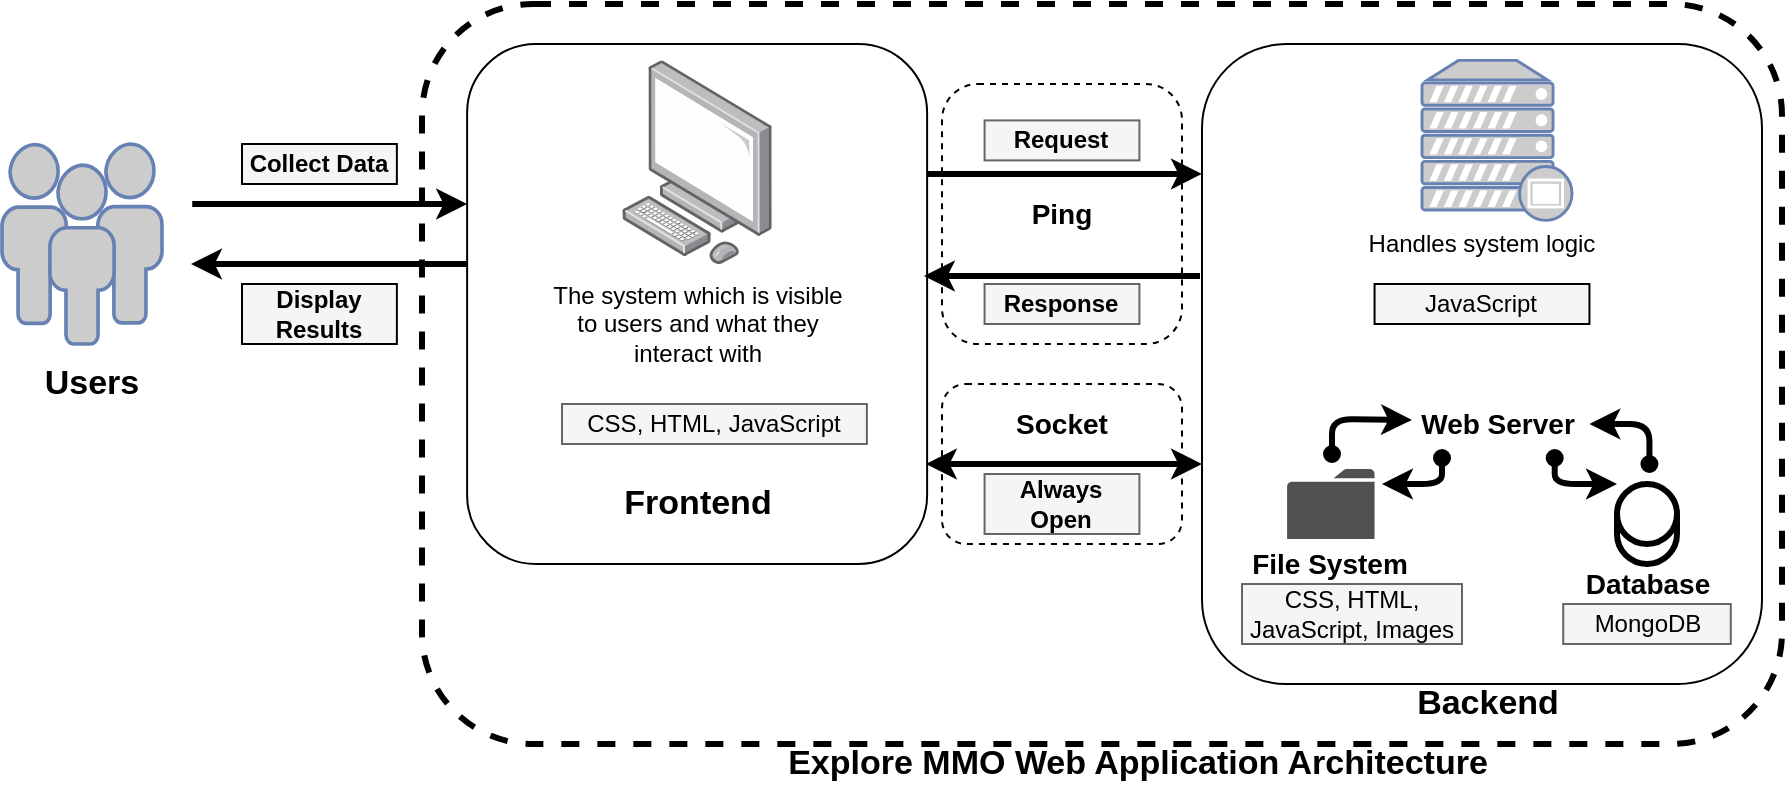 <mxfile version="14.4.4" type="device"><diagram id="ItHhkQEa6V6sUUSv9jBF" name="Page-1"><mxGraphModel dx="2037" dy="2222" grid="1" gridSize="10" guides="1" tooltips="1" connect="1" arrows="1" fold="1" page="1" pageScale="1" pageWidth="827" pageHeight="1169" math="0" shadow="0"><root><mxCell id="0"/><mxCell id="1" parent="0"/><mxCell id="_x6RULnydknL4hnsxrAD-12" value="" style="rounded=1;whiteSpace=wrap;html=1;strokeWidth=3;dashed=1;" vertex="1" parent="1"><mxGeometry x="220" width="680" height="370" as="geometry"/></mxCell><mxCell id="_x6RULnydknL4hnsxrAD-61" value="" style="rounded=1;whiteSpace=wrap;html=1;strokeWidth=1;dashed=1;" vertex="1" parent="1"><mxGeometry x="480" y="190" width="120" height="80" as="geometry"/></mxCell><mxCell id="_x6RULnydknL4hnsxrAD-63" value="&lt;b&gt;&lt;font style=&quot;font-size: 14px&quot;&gt;Ping&lt;/font&gt;&lt;/b&gt;" style="rounded=1;whiteSpace=wrap;html=1;strokeWidth=1;dashed=1;" vertex="1" parent="1"><mxGeometry x="480" y="40" width="120" height="130" as="geometry"/></mxCell><mxCell id="_x6RULnydknL4hnsxrAD-4" value="" style="rounded=1;whiteSpace=wrap;html=1;" vertex="1" parent="1"><mxGeometry x="610" y="20" width="280" height="320" as="geometry"/></mxCell><mxCell id="_x6RULnydknL4hnsxrAD-3" value="" style="rounded=1;whiteSpace=wrap;html=1;" vertex="1" parent="1"><mxGeometry x="242.56" y="20" width="230" height="260" as="geometry"/></mxCell><mxCell id="_x6RULnydknL4hnsxrAD-1" value="" style="fontColor=#0066CC;verticalAlign=top;verticalLabelPosition=bottom;labelPosition=center;align=center;html=1;outlineConnect=0;fillColor=#CCCCCC;strokeColor=#6881B3;gradientColor=none;gradientDirection=north;strokeWidth=2;shape=mxgraph.networks.proxy_server;" vertex="1" parent="1"><mxGeometry x="720" y="28.2" width="75" height="80" as="geometry"/></mxCell><mxCell id="_x6RULnydknL4hnsxrAD-2" value="" style="points=[];aspect=fixed;html=1;align=center;shadow=0;dashed=0;image;image=img/lib/allied_telesis/computer_and_terminals/Personal_Computer.svg;" vertex="1" parent="1"><mxGeometry x="320" y="28.2" width="75.11" height="101.8" as="geometry"/></mxCell><mxCell id="_x6RULnydknL4hnsxrAD-5" value="&lt;b&gt;&lt;font style=&quot;font-size: 17px&quot;&gt;Frontend&lt;/font&gt;&lt;/b&gt;" style="text;html=1;strokeColor=none;fillColor=none;align=center;verticalAlign=middle;whiteSpace=wrap;rounded=0;strokeWidth=3;" vertex="1" parent="1"><mxGeometry x="337.56" y="240" width="40" height="20" as="geometry"/></mxCell><mxCell id="_x6RULnydknL4hnsxrAD-6" value="&lt;span style=&quot;font-size: 17px&quot;&gt;&lt;b&gt;Backend&lt;/b&gt;&lt;/span&gt;" style="text;html=1;strokeColor=none;fillColor=none;align=center;verticalAlign=middle;whiteSpace=wrap;rounded=0;strokeWidth=3;" vertex="1" parent="1"><mxGeometry x="732.5" y="340" width="40" height="20" as="geometry"/></mxCell><mxCell id="_x6RULnydknL4hnsxrAD-7" value="" style="endArrow=classic;html=1;entryX=0;entryY=0.203;entryDx=0;entryDy=0;exitX=1;exitY=0.25;exitDx=0;exitDy=0;entryPerimeter=0;strokeWidth=3;" edge="1" parent="1" source="_x6RULnydknL4hnsxrAD-3" target="_x6RULnydknL4hnsxrAD-4"><mxGeometry width="50" height="50" relative="1" as="geometry"><mxPoint x="460" y="250" as="sourcePoint"/><mxPoint x="510" y="200" as="targetPoint"/></mxGeometry></mxCell><mxCell id="_x6RULnydknL4hnsxrAD-8" value="" style="endArrow=classic;html=1;entryX=0.993;entryY=0.446;entryDx=0;entryDy=0;entryPerimeter=0;rounded=1;strokeWidth=3;" edge="1" parent="1" target="_x6RULnydknL4hnsxrAD-3"><mxGeometry width="50" height="50" relative="1" as="geometry"><mxPoint x="609" y="136" as="sourcePoint"/><mxPoint x="510" y="200" as="targetPoint"/></mxGeometry></mxCell><mxCell id="_x6RULnydknL4hnsxrAD-9" value="The system which is visible to users and what they interact with" style="text;html=1;strokeColor=none;fillColor=none;align=center;verticalAlign=middle;whiteSpace=wrap;rounded=0;" vertex="1" parent="1"><mxGeometry x="282.56" y="140" width="150" height="40" as="geometry"/></mxCell><mxCell id="_x6RULnydknL4hnsxrAD-10" value="&lt;font color=&quot;#000000&quot;&gt;CSS, HTML, JavaScript&lt;/font&gt;" style="text;html=1;align=center;verticalAlign=middle;whiteSpace=wrap;rounded=0;fillColor=#f5f5f5;strokeColor=#666666;fontColor=#333333;" vertex="1" parent="1"><mxGeometry x="290" y="200" width="152.44" height="20" as="geometry"/></mxCell><mxCell id="_x6RULnydknL4hnsxrAD-11" value="" style="fontColor=#0066CC;verticalAlign=top;verticalLabelPosition=bottom;labelPosition=center;align=center;html=1;outlineConnect=0;fillColor=#CCCCCC;strokeColor=#6881B3;gradientColor=none;gradientDirection=north;strokeWidth=2;shape=mxgraph.networks.users;" vertex="1" parent="1"><mxGeometry x="10" y="70" width="80" height="100" as="geometry"/></mxCell><mxCell id="_x6RULnydknL4hnsxrAD-13" value="&lt;span style=&quot;font-size: 17px&quot;&gt;&lt;b&gt;Explore MMO Web Application Architecture&lt;/b&gt;&lt;/span&gt;" style="text;html=1;strokeColor=none;fillColor=none;align=center;verticalAlign=middle;whiteSpace=wrap;rounded=0;strokeWidth=3;" vertex="1" parent="1"><mxGeometry x="377.56" y="370" width="400" height="20" as="geometry"/></mxCell><mxCell id="_x6RULnydknL4hnsxrAD-15" value="&lt;b&gt;&lt;font color=&quot;#000000&quot;&gt;Response&lt;/font&gt;&lt;/b&gt;" style="text;html=1;align=center;verticalAlign=middle;whiteSpace=wrap;rounded=0;fillColor=#f5f5f5;strokeColor=#666666;fontColor=#333333;" vertex="1" parent="1"><mxGeometry x="501.28" y="140" width="77.44" height="20" as="geometry"/></mxCell><mxCell id="_x6RULnydknL4hnsxrAD-16" value="&lt;b&gt;&lt;font color=&quot;#000000&quot;&gt;Request&lt;/font&gt;&lt;/b&gt;" style="text;html=1;align=center;verticalAlign=middle;whiteSpace=wrap;rounded=0;fillColor=#f5f5f5;strokeColor=#666666;fontColor=#333333;" vertex="1" parent="1"><mxGeometry x="501.28" y="58.2" width="77.44" height="20" as="geometry"/></mxCell><mxCell id="_x6RULnydknL4hnsxrAD-17" value="Handles system logic" style="text;html=1;strokeColor=none;fillColor=none;align=center;verticalAlign=middle;whiteSpace=wrap;rounded=0;" vertex="1" parent="1"><mxGeometry x="675" y="100" width="150" height="40" as="geometry"/></mxCell><mxCell id="_x6RULnydknL4hnsxrAD-18" value="&lt;font color=&quot;#000000&quot;&gt;JavaScript&lt;/font&gt;" style="text;html=1;align=center;verticalAlign=middle;whiteSpace=wrap;rounded=0;fillColor=#f5f5f5;fontColor=#333333;strokeColor=#000000;" vertex="1" parent="1"><mxGeometry x="696.28" y="140" width="107.44" height="20" as="geometry"/></mxCell><mxCell id="_x6RULnydknL4hnsxrAD-19" value="" style="endArrow=classic;html=1;entryX=0;entryY=0.203;entryDx=0;entryDy=0;exitX=1;exitY=0.25;exitDx=0;exitDy=0;entryPerimeter=0;strokeWidth=3;" edge="1" parent="1"><mxGeometry width="50" height="50" relative="1" as="geometry"><mxPoint x="105.12" y="100.04" as="sourcePoint"/><mxPoint x="242.56" y="100.0" as="targetPoint"/></mxGeometry></mxCell><mxCell id="_x6RULnydknL4hnsxrAD-20" value="" style="endArrow=classic;html=1;entryX=0.993;entryY=0.446;entryDx=0;entryDy=0;entryPerimeter=0;rounded=1;strokeWidth=3;" edge="1" parent="1"><mxGeometry width="50" height="50" relative="1" as="geometry"><mxPoint x="242.56" y="130.04" as="sourcePoint"/><mxPoint x="104.51" y="130.0" as="targetPoint"/></mxGeometry></mxCell><mxCell id="_x6RULnydknL4hnsxrAD-21" value="&lt;font color=&quot;#000000&quot;&gt;CSS, HTML, JavaScript, Images&lt;/font&gt;" style="text;html=1;align=center;verticalAlign=middle;whiteSpace=wrap;rounded=0;fillColor=#f5f5f5;strokeColor=#666666;fontColor=#333333;" vertex="1" parent="1"><mxGeometry x="630" y="290" width="110" height="30" as="geometry"/></mxCell><mxCell id="_x6RULnydknL4hnsxrAD-23" value="" style="pointerEvents=1;shadow=0;dashed=0;html=1;strokeColor=none;fillColor=#505050;labelPosition=center;verticalLabelPosition=bottom;verticalAlign=top;outlineConnect=0;align=center;shape=mxgraph.office.concepts.folder;" vertex="1" parent="1"><mxGeometry x="652.56" y="232.5" width="43.72" height="35" as="geometry"/></mxCell><mxCell id="_x6RULnydknL4hnsxrAD-24" value="" style="shape=cylinder3;whiteSpace=wrap;html=1;boundedLbl=1;backgroundOutline=1;size=15;strokeWidth=3;" vertex="1" parent="1"><mxGeometry x="817.5" y="240" width="30" height="40" as="geometry"/></mxCell><mxCell id="_x6RULnydknL4hnsxrAD-26" value="&lt;font color=&quot;#000000&quot;&gt;MongoDB&lt;/font&gt;" style="text;html=1;align=center;verticalAlign=middle;whiteSpace=wrap;rounded=0;fillColor=#f5f5f5;strokeColor=#666666;fontColor=#333333;" vertex="1" parent="1"><mxGeometry x="790.61" y="300" width="83.78" height="20" as="geometry"/></mxCell><mxCell id="_x6RULnydknL4hnsxrAD-28" value="&lt;b&gt;&lt;font style=&quot;font-size: 14px&quot;&gt;Web Server&lt;/font&gt;&lt;/b&gt;" style="text;html=1;strokeColor=none;fillColor=none;align=center;verticalAlign=middle;whiteSpace=wrap;rounded=0;strokeWidth=1;" vertex="1" parent="1"><mxGeometry x="697.5" y="200" width="120" height="20" as="geometry"/></mxCell><mxCell id="_x6RULnydknL4hnsxrAD-34" value="" style="endArrow=classic;html=1;strokeWidth=3;strokeColor=none;curved=1;" edge="1" parent="1"><mxGeometry width="50" height="50" relative="1" as="geometry"><mxPoint x="662.5" y="240" as="sourcePoint"/><mxPoint x="712.5" y="190" as="targetPoint"/></mxGeometry></mxCell><mxCell id="_x6RULnydknL4hnsxrAD-35" value="" style="endArrow=classic;html=1;strokeWidth=3;rounded=1;startArrow=oval;startFill=1;" edge="1" parent="1"><mxGeometry width="50" height="50" relative="1" as="geometry"><mxPoint x="675" y="225" as="sourcePoint"/><mxPoint x="715" y="208" as="targetPoint"/><Array as="points"><mxPoint x="675" y="207.5"/></Array></mxGeometry></mxCell><mxCell id="_x6RULnydknL4hnsxrAD-47" value="" style="endArrow=classic;html=1;strokeWidth=3;startArrow=oval;startFill=1;" edge="1" parent="1"><mxGeometry width="50" height="50" relative="1" as="geometry"><mxPoint x="833.72" y="230" as="sourcePoint"/><mxPoint x="803.72" y="210" as="targetPoint"/><Array as="points"><mxPoint x="833.72" y="210"/></Array></mxGeometry></mxCell><mxCell id="_x6RULnydknL4hnsxrAD-48" value="" style="endArrow=classic;html=1;strokeWidth=3;startArrow=oval;startFill=1;" edge="1" parent="1"><mxGeometry width="50" height="50" relative="1" as="geometry"><mxPoint x="730" y="227" as="sourcePoint"/><mxPoint x="700" y="240" as="targetPoint"/><Array as="points"><mxPoint x="730" y="240"/></Array></mxGeometry></mxCell><mxCell id="_x6RULnydknL4hnsxrAD-50" value="" style="endArrow=classic;html=1;strokeWidth=3;startArrow=oval;startFill=1;" edge="1" parent="1"><mxGeometry width="50" height="50" relative="1" as="geometry"><mxPoint x="786.36" y="227" as="sourcePoint"/><mxPoint x="817.503" y="240" as="targetPoint"/><Array as="points"><mxPoint x="786.36" y="240"/></Array></mxGeometry></mxCell><mxCell id="_x6RULnydknL4hnsxrAD-52" value="&lt;b&gt;&lt;font style=&quot;font-size: 17px&quot;&gt;Users&lt;/font&gt;&lt;/b&gt;" style="text;html=1;strokeColor=none;fillColor=none;align=center;verticalAlign=middle;whiteSpace=wrap;rounded=0;strokeWidth=3;" vertex="1" parent="1"><mxGeometry x="35" y="180" width="40" height="20" as="geometry"/></mxCell><mxCell id="_x6RULnydknL4hnsxrAD-54" value="&lt;b&gt;&lt;font style=&quot;font-size: 14px&quot;&gt;File System&lt;/font&gt;&lt;/b&gt;" style="text;html=1;strokeColor=none;fillColor=none;align=center;verticalAlign=middle;whiteSpace=wrap;rounded=0;strokeWidth=1;" vertex="1" parent="1"><mxGeometry x="614.42" y="270" width="120" height="20" as="geometry"/></mxCell><mxCell id="_x6RULnydknL4hnsxrAD-55" value="&lt;b&gt;&lt;font style=&quot;font-size: 14px&quot;&gt;Database&lt;/font&gt;&lt;/b&gt;" style="text;html=1;strokeColor=none;fillColor=none;align=center;verticalAlign=middle;whiteSpace=wrap;rounded=0;strokeWidth=1;" vertex="1" parent="1"><mxGeometry x="772.5" y="280" width="120" height="20" as="geometry"/></mxCell><mxCell id="_x6RULnydknL4hnsxrAD-59" value="" style="endArrow=classic;html=1;entryX=0.993;entryY=0.446;entryDx=0;entryDy=0;entryPerimeter=0;rounded=1;strokeWidth=3;startArrow=classic;startFill=1;" edge="1" parent="1"><mxGeometry width="50" height="50" relative="1" as="geometry"><mxPoint x="610" y="230.04" as="sourcePoint"/><mxPoint x="471.95" y="230.0" as="targetPoint"/></mxGeometry></mxCell><mxCell id="_x6RULnydknL4hnsxrAD-66" value="&lt;b&gt;&lt;font style=&quot;font-size: 14px&quot;&gt;Socket&lt;/font&gt;&lt;/b&gt;" style="text;html=1;strokeColor=none;fillColor=none;align=center;verticalAlign=middle;whiteSpace=wrap;rounded=0;dashed=1;" vertex="1" parent="1"><mxGeometry x="520" y="200" width="40" height="20" as="geometry"/></mxCell><mxCell id="_x6RULnydknL4hnsxrAD-67" value="&lt;font color=&quot;#000000&quot;&gt;&lt;b&gt;Always Open&lt;/b&gt;&lt;/font&gt;" style="text;html=1;align=center;verticalAlign=middle;whiteSpace=wrap;rounded=0;fillColor=#f5f5f5;strokeColor=#666666;fontColor=#333333;" vertex="1" parent="1"><mxGeometry x="501.28" y="235" width="77.44" height="30" as="geometry"/></mxCell><mxCell id="_x6RULnydknL4hnsxrAD-72" value="&lt;b&gt;&lt;font color=&quot;#000000&quot;&gt;Collect Data&lt;/font&gt;&lt;/b&gt;" style="text;html=1;align=center;verticalAlign=middle;whiteSpace=wrap;rounded=0;fillColor=#f5f5f5;fontColor=#333333;strokeColor=#000000;" vertex="1" parent="1"><mxGeometry x="130" y="70" width="77.44" height="20" as="geometry"/></mxCell><mxCell id="_x6RULnydknL4hnsxrAD-73" value="&lt;b&gt;&lt;font color=&quot;#000000&quot;&gt;Display Results&lt;/font&gt;&lt;/b&gt;" style="text;html=1;align=center;verticalAlign=middle;whiteSpace=wrap;rounded=0;fillColor=#f5f5f5;fontColor=#333333;strokeColor=#000000;" vertex="1" parent="1"><mxGeometry x="130" y="140" width="77.44" height="30" as="geometry"/></mxCell></root></mxGraphModel></diagram></mxfile>